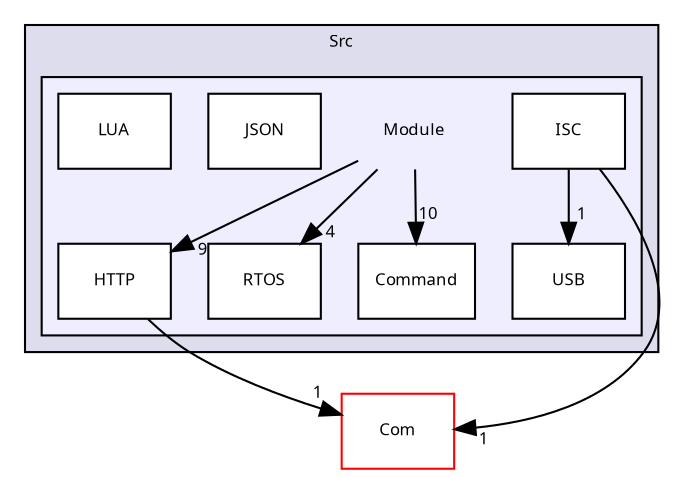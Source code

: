 digraph "Src/Module" {
  compound=true
  node [ fontsize="8", fontname="Sans"];
  edge [ labelfontsize="8", labelfontname="Sans"];
  subgraph clusterdir_413f4e031a85da0d68269c6fd2f76e1c {
    graph [ bgcolor="#ddddee", pencolor="black", label="Src" fontname="Sans", fontsize="8", URL="dir_413f4e031a85da0d68269c6fd2f76e1c.html"]
  subgraph clusterdir_a66f30b86b8bcc429b3175f700e00737 {
    graph [ bgcolor="#eeeeff", pencolor="black", label="" URL="dir_a66f30b86b8bcc429b3175f700e00737.html"];
    dir_a66f30b86b8bcc429b3175f700e00737 [shape=plaintext label="Module"];
    dir_fff754a2bac18cb96df8500f02175362 [shape=box label="Command" color="black" fillcolor="white" style="filled" URL="dir_fff754a2bac18cb96df8500f02175362.html"];
    dir_dade19911703a322aebd52fe68fecd28 [shape=box label="HTTP" color="black" fillcolor="white" style="filled" URL="dir_dade19911703a322aebd52fe68fecd28.html"];
    dir_7af0bf4749fc3fbf77a8c141018ee05e [shape=box label="ISC" color="black" fillcolor="white" style="filled" URL="dir_7af0bf4749fc3fbf77a8c141018ee05e.html"];
    dir_f7853c16b59b91cd0a41d09e84fc508c [shape=box label="JSON" color="black" fillcolor="white" style="filled" URL="dir_f7853c16b59b91cd0a41d09e84fc508c.html"];
    dir_245a34d13bd1c4cd86b8bda78e85111d [shape=box label="LUA" color="black" fillcolor="white" style="filled" URL="dir_245a34d13bd1c4cd86b8bda78e85111d.html"];
    dir_59662f5aba4a1d15185ee0e35ef36b15 [shape=box label="RTOS" color="black" fillcolor="white" style="filled" URL="dir_59662f5aba4a1d15185ee0e35ef36b15.html"];
    dir_c8c18cefddd188a6f36ad239e38dfc0a [shape=box label="USB" color="black" fillcolor="white" style="filled" URL="dir_c8c18cefddd188a6f36ad239e38dfc0a.html"];
  }
  }
  dir_bd6076192d431881978bb9a63bffcd65 [shape=box label="Com" fillcolor="white" style="filled" color="red" URL="dir_bd6076192d431881978bb9a63bffcd65.html"];
  dir_a66f30b86b8bcc429b3175f700e00737->dir_fff754a2bac18cb96df8500f02175362 [headlabel="10", labeldistance=1.5 headhref="dir_000024_000030.html"];
  dir_a66f30b86b8bcc429b3175f700e00737->dir_59662f5aba4a1d15185ee0e35ef36b15 [headlabel="4", labeldistance=1.5 headhref="dir_000024_000035.html"];
  dir_a66f30b86b8bcc429b3175f700e00737->dir_dade19911703a322aebd52fe68fecd28 [headlabel="9", labeldistance=1.5 headhref="dir_000024_000031.html"];
  dir_7af0bf4749fc3fbf77a8c141018ee05e->dir_bd6076192d431881978bb9a63bffcd65 [headlabel="1", labeldistance=1.5 headhref="dir_000032_000001.html"];
  dir_7af0bf4749fc3fbf77a8c141018ee05e->dir_c8c18cefddd188a6f36ad239e38dfc0a [headlabel="1", labeldistance=1.5 headhref="dir_000032_000036.html"];
  dir_dade19911703a322aebd52fe68fecd28->dir_bd6076192d431881978bb9a63bffcd65 [headlabel="1", labeldistance=1.5 headhref="dir_000031_000001.html"];
}
